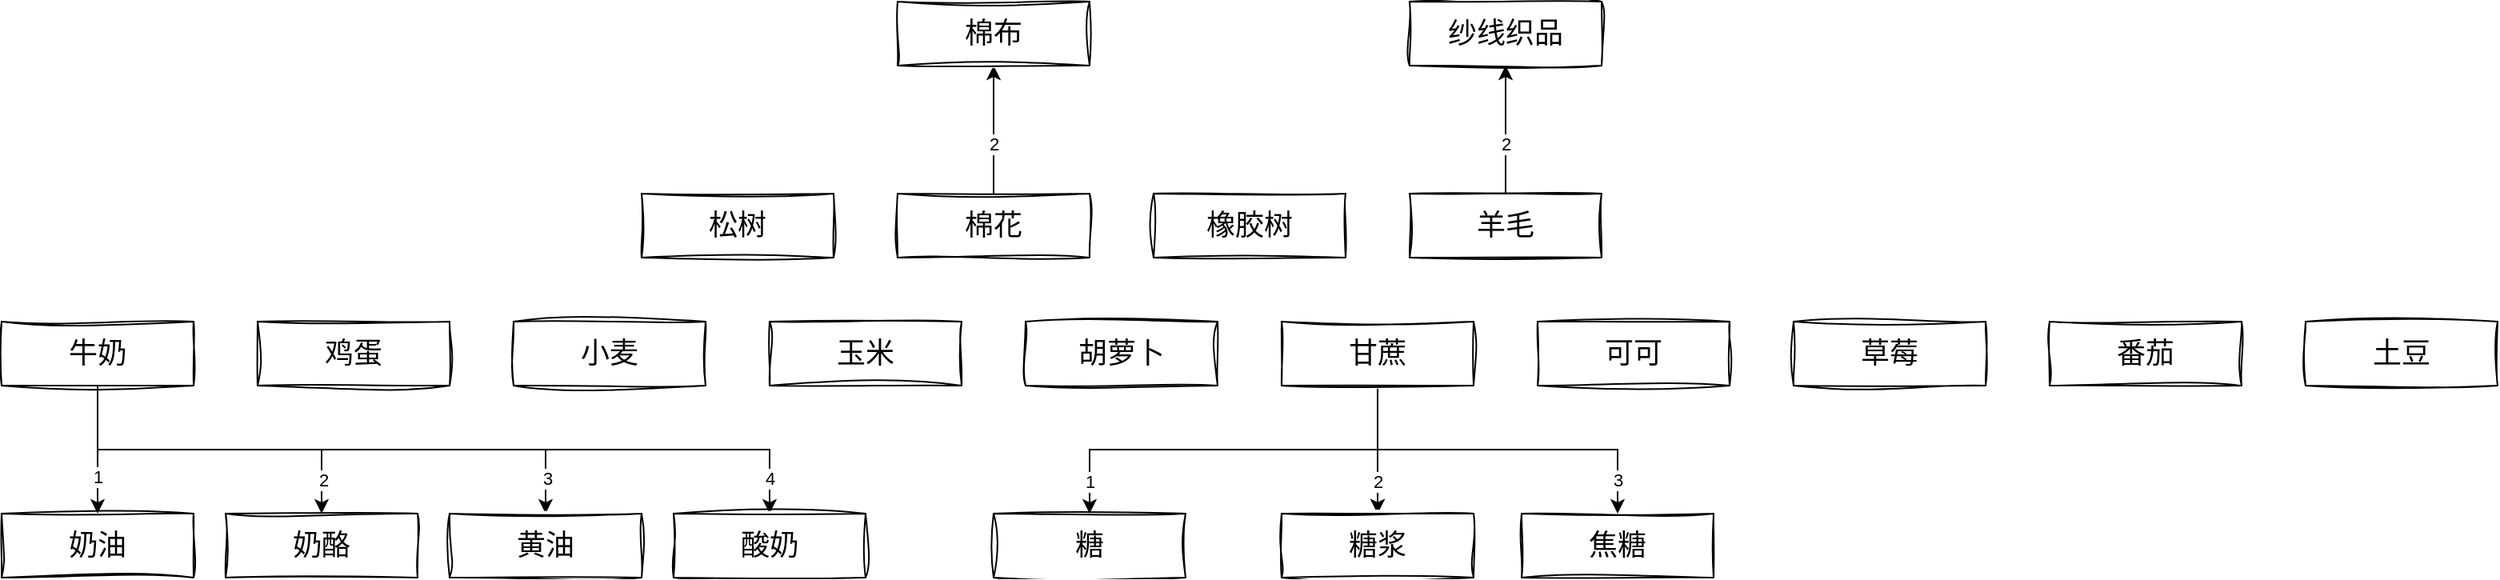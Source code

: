 <mxfile version="26.0.8">
  <diagram name="第 1 页" id="KBIphAfn8SnIFJ8mEcLt">
    <mxGraphModel dx="1865" dy="1182" grid="1" gridSize="10" guides="1" tooltips="1" connect="1" arrows="1" fold="1" page="1" pageScale="1" pageWidth="3300" pageHeight="4681" math="0" shadow="0">
      <root>
        <mxCell id="0" />
        <mxCell id="1" parent="0" />
        <mxCell id="ILC7MfP3r65DBVXgW7Cv-26" value="" style="edgeStyle=orthogonalEdgeStyle;rounded=0;orthogonalLoop=1;jettySize=auto;html=1;" edge="1" parent="1" source="ILC7MfP3r65DBVXgW7Cv-1" target="ILC7MfP3r65DBVXgW7Cv-25">
          <mxGeometry relative="1" as="geometry" />
        </mxCell>
        <mxCell id="ILC7MfP3r65DBVXgW7Cv-35" value="1" style="edgeLabel;html=1;align=center;verticalAlign=middle;resizable=0;points=[];" vertex="1" connectable="0" parent="ILC7MfP3r65DBVXgW7Cv-26">
          <mxGeometry x="0.427" relative="1" as="geometry">
            <mxPoint as="offset" />
          </mxGeometry>
        </mxCell>
        <mxCell id="ILC7MfP3r65DBVXgW7Cv-30" style="edgeStyle=orthogonalEdgeStyle;rounded=0;orthogonalLoop=1;jettySize=auto;html=1;entryX=0.5;entryY=0;entryDx=0;entryDy=0;" edge="1" parent="1" source="ILC7MfP3r65DBVXgW7Cv-1" target="ILC7MfP3r65DBVXgW7Cv-29">
          <mxGeometry relative="1" as="geometry">
            <Array as="points">
              <mxPoint x="950" y="2120" />
              <mxPoint x="1090" y="2120" />
            </Array>
          </mxGeometry>
        </mxCell>
        <mxCell id="ILC7MfP3r65DBVXgW7Cv-36" value="2" style="edgeLabel;html=1;align=center;verticalAlign=middle;resizable=0;points=[];" vertex="1" connectable="0" parent="ILC7MfP3r65DBVXgW7Cv-30">
          <mxGeometry x="0.804" y="1" relative="1" as="geometry">
            <mxPoint as="offset" />
          </mxGeometry>
        </mxCell>
        <mxCell id="ILC7MfP3r65DBVXgW7Cv-32" style="edgeStyle=orthogonalEdgeStyle;rounded=0;orthogonalLoop=1;jettySize=auto;html=1;entryX=0.5;entryY=0;entryDx=0;entryDy=0;" edge="1" parent="1" source="ILC7MfP3r65DBVXgW7Cv-1" target="ILC7MfP3r65DBVXgW7Cv-31">
          <mxGeometry relative="1" as="geometry">
            <Array as="points">
              <mxPoint x="950" y="2120" />
              <mxPoint x="1230" y="2120" />
            </Array>
          </mxGeometry>
        </mxCell>
        <mxCell id="ILC7MfP3r65DBVXgW7Cv-37" value="3" style="edgeLabel;html=1;align=center;verticalAlign=middle;resizable=0;points=[];" vertex="1" connectable="0" parent="ILC7MfP3r65DBVXgW7Cv-32">
          <mxGeometry x="0.875" y="1" relative="1" as="geometry">
            <mxPoint as="offset" />
          </mxGeometry>
        </mxCell>
        <mxCell id="ILC7MfP3r65DBVXgW7Cv-34" style="edgeStyle=orthogonalEdgeStyle;rounded=0;orthogonalLoop=1;jettySize=auto;html=1;entryX=0.5;entryY=0;entryDx=0;entryDy=0;" edge="1" parent="1" source="ILC7MfP3r65DBVXgW7Cv-1" target="ILC7MfP3r65DBVXgW7Cv-33">
          <mxGeometry relative="1" as="geometry">
            <Array as="points">
              <mxPoint x="950" y="2120" />
              <mxPoint x="1370" y="2120" />
            </Array>
          </mxGeometry>
        </mxCell>
        <mxCell id="ILC7MfP3r65DBVXgW7Cv-38" value="4" style="edgeLabel;html=1;align=center;verticalAlign=middle;resizable=0;points=[];" vertex="1" connectable="0" parent="ILC7MfP3r65DBVXgW7Cv-34">
          <mxGeometry x="0.91" relative="1" as="geometry">
            <mxPoint as="offset" />
          </mxGeometry>
        </mxCell>
        <mxCell id="ILC7MfP3r65DBVXgW7Cv-1" value="牛奶" style="rounded=0;whiteSpace=wrap;html=1;sketch=1;curveFitting=1;jiggle=2;fontSize=18;" vertex="1" parent="1">
          <mxGeometry x="890" y="2040" width="120" height="40" as="geometry" />
        </mxCell>
        <mxCell id="ILC7MfP3r65DBVXgW7Cv-2" value="鸡蛋" style="rounded=0;whiteSpace=wrap;html=1;sketch=1;curveFitting=1;jiggle=2;fontSize=18;" vertex="1" parent="1">
          <mxGeometry x="1050" y="2040" width="120" height="40" as="geometry" />
        </mxCell>
        <mxCell id="ILC7MfP3r65DBVXgW7Cv-45" style="edgeStyle=orthogonalEdgeStyle;rounded=0;orthogonalLoop=1;jettySize=auto;html=1;entryX=0.5;entryY=1;entryDx=0;entryDy=0;" edge="1" parent="1" source="ILC7MfP3r65DBVXgW7Cv-3" target="ILC7MfP3r65DBVXgW7Cv-42">
          <mxGeometry relative="1" as="geometry" />
        </mxCell>
        <mxCell id="ILC7MfP3r65DBVXgW7Cv-46" value="2" style="edgeLabel;html=1;align=center;verticalAlign=middle;resizable=0;points=[];" vertex="1" connectable="0" parent="ILC7MfP3r65DBVXgW7Cv-45">
          <mxGeometry x="-0.227" relative="1" as="geometry">
            <mxPoint as="offset" />
          </mxGeometry>
        </mxCell>
        <mxCell id="ILC7MfP3r65DBVXgW7Cv-3" value="羊毛" style="rounded=0;whiteSpace=wrap;html=1;sketch=1;curveFitting=1;jiggle=2;fontSize=18;" vertex="1" parent="1">
          <mxGeometry x="1770" y="1960" width="120" height="40" as="geometry" />
        </mxCell>
        <mxCell id="ILC7MfP3r65DBVXgW7Cv-4" value="小麦" style="rounded=0;whiteSpace=wrap;html=1;sketch=1;curveFitting=1;jiggle=2;fontSize=18;" vertex="1" parent="1">
          <mxGeometry x="1210" y="2040" width="120" height="40" as="geometry" />
        </mxCell>
        <mxCell id="ILC7MfP3r65DBVXgW7Cv-6" value="玉米" style="rounded=0;whiteSpace=wrap;html=1;sketch=1;curveFitting=1;jiggle=2;fontSize=18;" vertex="1" parent="1">
          <mxGeometry x="1370" y="2040" width="120" height="40" as="geometry" />
        </mxCell>
        <mxCell id="ILC7MfP3r65DBVXgW7Cv-7" value="胡萝卜" style="rounded=0;whiteSpace=wrap;html=1;sketch=1;curveFitting=1;jiggle=2;fontSize=18;" vertex="1" parent="1">
          <mxGeometry x="1530" y="2040" width="120" height="40" as="geometry" />
        </mxCell>
        <mxCell id="ILC7MfP3r65DBVXgW7Cv-17" value="1" style="edgeStyle=orthogonalEdgeStyle;rounded=0;orthogonalLoop=1;jettySize=auto;html=1;" edge="1" parent="1" source="ILC7MfP3r65DBVXgW7Cv-8" target="ILC7MfP3r65DBVXgW7Cv-16">
          <mxGeometry x="0.846" relative="1" as="geometry">
            <Array as="points">
              <mxPoint x="1750" y="2120" />
              <mxPoint x="1570" y="2120" />
            </Array>
            <mxPoint as="offset" />
          </mxGeometry>
        </mxCell>
        <mxCell id="ILC7MfP3r65DBVXgW7Cv-20" value="" style="edgeStyle=orthogonalEdgeStyle;rounded=0;orthogonalLoop=1;jettySize=auto;html=1;" edge="1" parent="1" source="ILC7MfP3r65DBVXgW7Cv-8" target="ILC7MfP3r65DBVXgW7Cv-19">
          <mxGeometry relative="1" as="geometry" />
        </mxCell>
        <mxCell id="ILC7MfP3r65DBVXgW7Cv-22" value="" style="edgeStyle=orthogonalEdgeStyle;rounded=0;orthogonalLoop=1;jettySize=auto;html=1;" edge="1" parent="1" source="ILC7MfP3r65DBVXgW7Cv-8" target="ILC7MfP3r65DBVXgW7Cv-19">
          <mxGeometry relative="1" as="geometry" />
        </mxCell>
        <mxCell id="ILC7MfP3r65DBVXgW7Cv-27" value="2" style="edgeLabel;html=1;align=center;verticalAlign=middle;resizable=0;points=[];" vertex="1" connectable="0" parent="ILC7MfP3r65DBVXgW7Cv-22">
          <mxGeometry x="0.367" y="1" relative="1" as="geometry">
            <mxPoint x="-1" y="5" as="offset" />
          </mxGeometry>
        </mxCell>
        <mxCell id="ILC7MfP3r65DBVXgW7Cv-24" style="edgeStyle=orthogonalEdgeStyle;rounded=0;orthogonalLoop=1;jettySize=auto;html=1;" edge="1" parent="1" source="ILC7MfP3r65DBVXgW7Cv-8" target="ILC7MfP3r65DBVXgW7Cv-23">
          <mxGeometry relative="1" as="geometry">
            <Array as="points">
              <mxPoint x="1750" y="2120" />
              <mxPoint x="1900" y="2120" />
            </Array>
          </mxGeometry>
        </mxCell>
        <mxCell id="ILC7MfP3r65DBVXgW7Cv-28" value="3" style="edgeLabel;html=1;align=center;verticalAlign=middle;resizable=0;points=[];" vertex="1" connectable="0" parent="ILC7MfP3r65DBVXgW7Cv-24">
          <mxGeometry x="0.816" y="-2" relative="1" as="geometry">
            <mxPoint x="2" as="offset" />
          </mxGeometry>
        </mxCell>
        <mxCell id="ILC7MfP3r65DBVXgW7Cv-8" value="甘蔗" style="rounded=0;whiteSpace=wrap;html=1;sketch=1;curveFitting=1;jiggle=2;fontSize=18;" vertex="1" parent="1">
          <mxGeometry x="1690" y="2040" width="120" height="40" as="geometry" />
        </mxCell>
        <mxCell id="ILC7MfP3r65DBVXgW7Cv-41" value="" style="edgeStyle=orthogonalEdgeStyle;rounded=0;orthogonalLoop=1;jettySize=auto;html=1;" edge="1" parent="1" source="ILC7MfP3r65DBVXgW7Cv-9" target="ILC7MfP3r65DBVXgW7Cv-40">
          <mxGeometry relative="1" as="geometry" />
        </mxCell>
        <mxCell id="ILC7MfP3r65DBVXgW7Cv-47" value="2" style="edgeLabel;html=1;align=center;verticalAlign=middle;resizable=0;points=[];" vertex="1" connectable="0" parent="ILC7MfP3r65DBVXgW7Cv-41">
          <mxGeometry x="-0.227" relative="1" as="geometry">
            <mxPoint as="offset" />
          </mxGeometry>
        </mxCell>
        <mxCell id="ILC7MfP3r65DBVXgW7Cv-9" value="棉花" style="rounded=0;whiteSpace=wrap;html=1;sketch=1;curveFitting=1;jiggle=2;fontSize=18;" vertex="1" parent="1">
          <mxGeometry x="1450" y="1960" width="120" height="40" as="geometry" />
        </mxCell>
        <mxCell id="ILC7MfP3r65DBVXgW7Cv-10" value="草莓" style="rounded=0;whiteSpace=wrap;html=1;sketch=1;curveFitting=1;jiggle=2;fontSize=18;" vertex="1" parent="1">
          <mxGeometry x="2010" y="2040" width="120" height="40" as="geometry" />
        </mxCell>
        <mxCell id="ILC7MfP3r65DBVXgW7Cv-11" value="番茄" style="rounded=0;whiteSpace=wrap;html=1;sketch=1;curveFitting=1;jiggle=2;fontSize=18;" vertex="1" parent="1">
          <mxGeometry x="2170" y="2040" width="120" height="40" as="geometry" />
        </mxCell>
        <mxCell id="ILC7MfP3r65DBVXgW7Cv-12" value="松树" style="rounded=0;whiteSpace=wrap;html=1;sketch=1;curveFitting=1;jiggle=2;fontSize=18;" vertex="1" parent="1">
          <mxGeometry x="1290" y="1960" width="120" height="40" as="geometry" />
        </mxCell>
        <mxCell id="ILC7MfP3r65DBVXgW7Cv-13" value="土豆&lt;span style=&quot;color: rgba(0, 0, 0, 0); font-family: monospace; font-size: 0px; text-align: start; text-wrap-mode: nowrap;&quot;&gt;%3CmxGraphModel%3E%3Croot%3E%3CmxCell%20id%3D%220%22%2F%3E%3CmxCell%20id%3D%221%22%20parent%3D%220%22%2F%3E%3CmxCell%20id%3D%222%22%20value%3D%22%E6%9D%BE%E6%A0%91%22%20style%3D%22rounded%3D0%3BwhiteSpace%3Dwrap%3Bhtml%3D1%3Bsketch%3D1%3BcurveFitting%3D1%3Bjiggle%3D2%3BfontSize%3D18%3B%22%20vertex%3D%221%22%20parent%3D%221%22%3E%3CmxGeometry%20x%3D%221640%22%20y%3D%2240%22%20width%3D%22120%22%20height%3D%2240%22%20as%3D%22geometry%22%2F%3E%3C%2FmxCell%3E%3C%2Froot%3E%3C%2FmxGraphModel%3E&lt;/span&gt;" style="rounded=0;whiteSpace=wrap;html=1;sketch=1;curveFitting=1;jiggle=2;fontSize=18;" vertex="1" parent="1">
          <mxGeometry x="2330" y="2040" width="120" height="40" as="geometry" />
        </mxCell>
        <mxCell id="ILC7MfP3r65DBVXgW7Cv-14" value="可可" style="rounded=0;whiteSpace=wrap;html=1;sketch=1;curveFitting=1;jiggle=2;fontSize=18;" vertex="1" parent="1">
          <mxGeometry x="1850" y="2040" width="120" height="40" as="geometry" />
        </mxCell>
        <mxCell id="ILC7MfP3r65DBVXgW7Cv-15" value="橡胶树" style="rounded=0;whiteSpace=wrap;html=1;sketch=1;curveFitting=1;jiggle=2;fontSize=18;" vertex="1" parent="1">
          <mxGeometry x="1610" y="1960" width="120" height="40" as="geometry" />
        </mxCell>
        <mxCell id="ILC7MfP3r65DBVXgW7Cv-16" value="糖" style="rounded=0;whiteSpace=wrap;html=1;sketch=1;curveFitting=1;jiggle=2;fontSize=18;" vertex="1" parent="1">
          <mxGeometry x="1510" y="2160" width="120" height="40" as="geometry" />
        </mxCell>
        <mxCell id="ILC7MfP3r65DBVXgW7Cv-19" value="糖浆" style="rounded=0;whiteSpace=wrap;html=1;sketch=1;curveFitting=1;jiggle=2;fontSize=18;" vertex="1" parent="1">
          <mxGeometry x="1690" y="2160" width="120" height="40" as="geometry" />
        </mxCell>
        <mxCell id="ILC7MfP3r65DBVXgW7Cv-23" value="焦糖" style="rounded=0;whiteSpace=wrap;html=1;sketch=1;curveFitting=1;jiggle=2;fontSize=18;" vertex="1" parent="1">
          <mxGeometry x="1840" y="2160" width="120" height="40" as="geometry" />
        </mxCell>
        <mxCell id="ILC7MfP3r65DBVXgW7Cv-25" value="奶油" style="rounded=0;whiteSpace=wrap;html=1;sketch=1;curveFitting=1;jiggle=2;fontSize=18;" vertex="1" parent="1">
          <mxGeometry x="890" y="2160" width="120" height="40" as="geometry" />
        </mxCell>
        <mxCell id="ILC7MfP3r65DBVXgW7Cv-29" value="奶酪" style="rounded=0;whiteSpace=wrap;html=1;sketch=1;curveFitting=1;jiggle=2;fontSize=18;" vertex="1" parent="1">
          <mxGeometry x="1030" y="2160" width="120" height="40" as="geometry" />
        </mxCell>
        <mxCell id="ILC7MfP3r65DBVXgW7Cv-31" value="黄油" style="rounded=0;whiteSpace=wrap;html=1;sketch=1;curveFitting=1;jiggle=2;fontSize=18;" vertex="1" parent="1">
          <mxGeometry x="1170" y="2160" width="120" height="40" as="geometry" />
        </mxCell>
        <mxCell id="ILC7MfP3r65DBVXgW7Cv-33" value="酸奶" style="rounded=0;whiteSpace=wrap;html=1;sketch=1;curveFitting=1;jiggle=2;fontSize=18;" vertex="1" parent="1">
          <mxGeometry x="1310" y="2160" width="120" height="40" as="geometry" />
        </mxCell>
        <mxCell id="ILC7MfP3r65DBVXgW7Cv-40" value="棉布" style="rounded=0;whiteSpace=wrap;html=1;sketch=1;curveFitting=1;jiggle=2;fontSize=18;" vertex="1" parent="1">
          <mxGeometry x="1450" y="1840" width="120" height="40" as="geometry" />
        </mxCell>
        <mxCell id="ILC7MfP3r65DBVXgW7Cv-42" value="纱线织品" style="rounded=0;whiteSpace=wrap;html=1;sketch=1;curveFitting=1;jiggle=2;fontSize=18;" vertex="1" parent="1">
          <mxGeometry x="1770" y="1840" width="120" height="40" as="geometry" />
        </mxCell>
      </root>
    </mxGraphModel>
  </diagram>
</mxfile>
